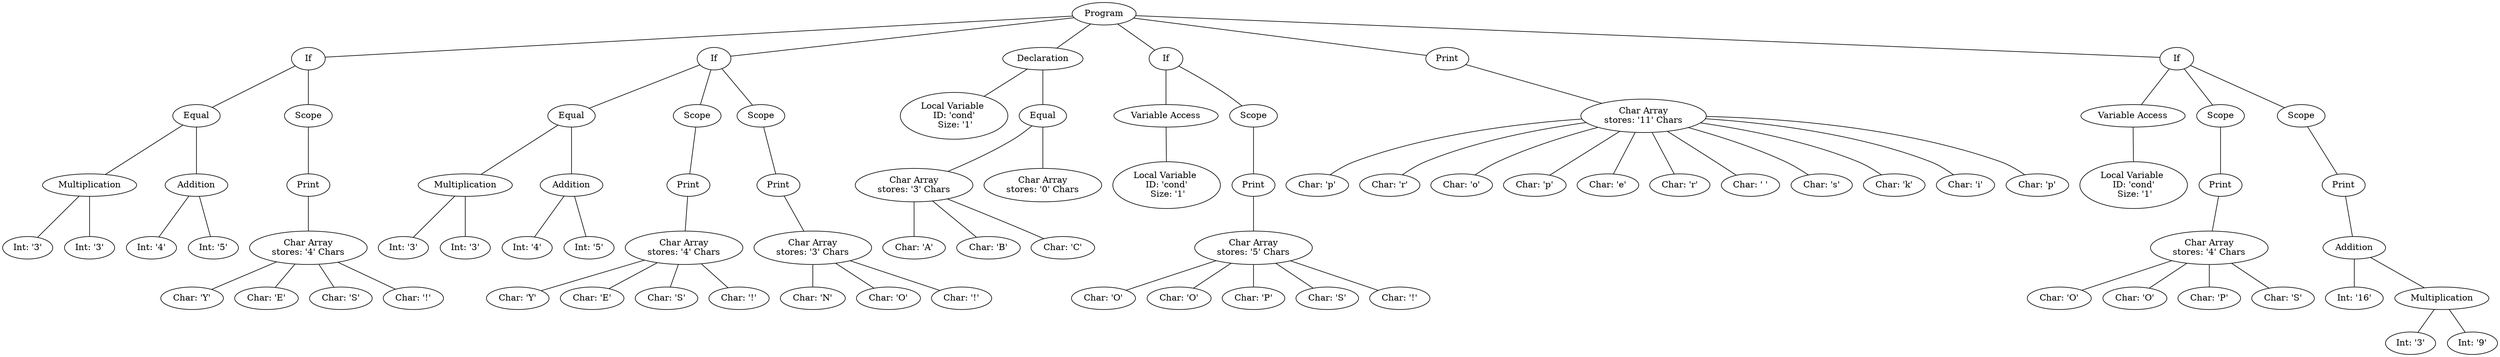 graph {
   KUiPPrka [label=<Program>];
   rvuSxOMj [label=<If>];
   JPHAMiez [label=<If>];
   bVmQIXbc [label=<Declaration>];
   cmfYgHIR [label=<If>];
   ZkSzjCgO [label=<Print>];
   MqYlrqTk [label=<If>];
   XjWKdZnc [label=<Equal>];
   fCaGkxne [label=<Scope>];
   gWZihlPd [label=<Equal>];
   mvPJrqjF [label=<Scope>];
   UVgGwdeh [label=<Scope>];
   KwgOPNlg [label=<Local Variable <br/>ID: 'cond'<br/> Size: '1'>];
   PyMjFuLo [label=<Equal>];
   PyKbFRWp [label=<Variable Access>];
   OzjOtdeP [label=<Scope>];
   ugCGhKry [label=<Char Array<br/>stores: '11' Chars>];
   fNiZnDUg [label=<Variable Access>];
   sUVKZKRX [label=<Scope>];
   AheERGCi [label=<Scope>];
   fMaXqyZP [label=<Multiplication>];
   TjmtSpkJ [label=<Addition>];
   DjUwBwOg [label=<Print>];
   PIqvahPs [label=<Multiplication>];
   yOngAtRT [label=<Addition>];
   VgUIZLtM [label=<Print>];
   yllGGtlt [label=<Print>];
   emHccKgw [label=<Char Array<br/>stores: '3' Chars>];
   cjussPJz [label=<Char Array<br/>stores: '0' Chars>];
   uYPGaepp [label=<Local Variable <br/>ID: 'cond'<br/> Size: '1'>];
   zXHeATYv [label=<Print>];
   oEtKJQrl [label=<Char: 'p'>];
   ffKEOOEu [label=<Char: 'r'>];
   deTgXoYp [label=<Char: 'o'>];
   hSWpGuty [label=<Char: 'p'>];
   wqOpzDIo [label=<Char: 'e'>];
   VrxjAscv [label=<Char: 'r'>];
   zgFrrrhf [label=<Char: ' '>];
   QxhGDpUk [label=<Char: 's'>];
   NxDHFCUZ [label=<Char: 'k'>];
   iCvPZcHw [label=<Char: 'i'>];
   oyjGNcnB [label=<Char: 'p'>];
   muQuXSdi [label=<Local Variable <br/>ID: 'cond'<br/> Size: '1'>];
   DjrLbsnI [label=<Print>];
   mAsNnsgy [label=<Print>];
   UIWtFDGl [label=<Int: '3'>];
   DROPZxTC [label=<Int: '3'>];
   ysROskYG [label=<Int: '4'>];
   pTseZdYj [label=<Int: '5'>];
   kvqmvNen [label=<Char Array<br/>stores: '4' Chars>];
   aqIZFCOm [label=<Int: '3'>];
   kIsYjeMb [label=<Int: '3'>];
   pBOBHckz [label=<Int: '4'>];
   rlLFMxuB [label=<Int: '5'>];
   azgbJxJj [label=<Char Array<br/>stores: '4' Chars>];
   oaNYbJdZ [label=<Char Array<br/>stores: '3' Chars>];
   oHocgLdM [label=<Char: 'A'>];
   UVOFHXuI [label=<Char: 'B'>];
   qshklVMT [label=<Char: 'C'>];
   XcqatXGj [label=<Char Array<br/>stores: '5' Chars>];
   glPQapAk [label=<Char Array<br/>stores: '4' Chars>];
   exNQIszl [label=<Addition>];
   TIkGxIuP [label=<Char: 'Y'>];
   LiONhbSY [label=<Char: 'E'>];
   ZnmfxWXi [label=<Char: 'S'>];
   KFlitFCK [label=<Char: '!'>];
   mLezpvSQ [label=<Char: 'Y'>];
   oVWrRpOH [label=<Char: 'E'>];
   hIpXEkFt [label=<Char: 'S'>];
   FIKNIfYL [label=<Char: '!'>];
   hzMQSeIM [label=<Char: 'N'>];
   pNtKeHCi [label=<Char: 'O'>];
   ZpWuXxlj [label=<Char: '!'>];
   LOXPfMOL [label=<Char: 'O'>];
   QKkVXAjT [label=<Char: 'O'>];
   DgvpJdvE [label=<Char: 'P'>];
   RVYdvfRZ [label=<Char: 'S'>];
   NGuUgZvv [label=<Char: '!'>];
   PLqmzgHc [label=<Char: 'O'>];
   qGbIlqop [label=<Char: 'O'>];
   jFwkoxye [label=<Char: 'P'>];
   ymhLxAQS [label=<Char: 'S'>];
   MvgNwdQz [label=<Int: '16'>];
   jnQYeskQ [label=<Multiplication>];
   UDEyQzkM [label=<Int: '3'>];
   MpvVEQOD [label=<Int: '9'>];
   
   { rank=same; KUiPPrka  }
   { rank=same; rvuSxOMj JPHAMiez bVmQIXbc cmfYgHIR ZkSzjCgO MqYlrqTk  }
   { rank=same; XjWKdZnc fCaGkxne gWZihlPd mvPJrqjF UVgGwdeh KwgOPNlg PyMjFuLo PyKbFRWp OzjOtdeP ugCGhKry fNiZnDUg sUVKZKRX AheERGCi  }
   { rank=same; fMaXqyZP TjmtSpkJ DjUwBwOg PIqvahPs yOngAtRT VgUIZLtM yllGGtlt emHccKgw cjussPJz uYPGaepp zXHeATYv oEtKJQrl ffKEOOEu deTgXoYp hSWpGuty wqOpzDIo VrxjAscv zgFrrrhf QxhGDpUk NxDHFCUZ iCvPZcHw oyjGNcnB muQuXSdi DjrLbsnI mAsNnsgy  }
   { rank=same; UIWtFDGl DROPZxTC ysROskYG pTseZdYj kvqmvNen aqIZFCOm kIsYjeMb pBOBHckz rlLFMxuB azgbJxJj oaNYbJdZ oHocgLdM UVOFHXuI qshklVMT XcqatXGj glPQapAk exNQIszl  }
   { rank=same; TIkGxIuP LiONhbSY ZnmfxWXi KFlitFCK mLezpvSQ oVWrRpOH hIpXEkFt FIKNIfYL hzMQSeIM pNtKeHCi ZpWuXxlj LOXPfMOL QKkVXAjT DgvpJdvE RVYdvfRZ NGuUgZvv PLqmzgHc qGbIlqop jFwkoxye ymhLxAQS MvgNwdQz jnQYeskQ  }
   { rank=same; UDEyQzkM MpvVEQOD  }
   

   ugCGhKry -- oEtKJQrl
   ugCGhKry -- ffKEOOEu
   ugCGhKry -- deTgXoYp
   ugCGhKry -- hSWpGuty
   ugCGhKry -- wqOpzDIo
   ugCGhKry -- VrxjAscv
   ugCGhKry -- zgFrrrhf
   ugCGhKry -- QxhGDpUk
   ugCGhKry -- NxDHFCUZ
   ugCGhKry -- iCvPZcHw
   ugCGhKry -- oyjGNcnB
   yllGGtlt -- oaNYbJdZ
   XjWKdZnc -- fMaXqyZP
   XjWKdZnc -- TjmtSpkJ
   PyMjFuLo -- emHccKgw
   PyMjFuLo -- cjussPJz
   JPHAMiez -- gWZihlPd
   JPHAMiez -- mvPJrqjF
   JPHAMiez -- UVgGwdeh
   fNiZnDUg -- muQuXSdi
   oaNYbJdZ -- hzMQSeIM
   oaNYbJdZ -- pNtKeHCi
   oaNYbJdZ -- ZpWuXxlj
   sUVKZKRX -- DjrLbsnI
   mvPJrqjF -- VgUIZLtM
   zXHeATYv -- XcqatXGj
   gWZihlPd -- PIqvahPs
   gWZihlPd -- yOngAtRT
   bVmQIXbc -- KwgOPNlg
   bVmQIXbc -- PyMjFuLo
   rvuSxOMj -- XjWKdZnc
   rvuSxOMj -- fCaGkxne
   UVgGwdeh -- yllGGtlt
   MqYlrqTk -- fNiZnDUg
   MqYlrqTk -- sUVKZKRX
   MqYlrqTk -- AheERGCi
   exNQIszl -- MvgNwdQz
   exNQIszl -- jnQYeskQ
   VgUIZLtM -- azgbJxJj
   PyKbFRWp -- uYPGaepp
   fCaGkxne -- DjUwBwOg
   AheERGCi -- mAsNnsgy
   cmfYgHIR -- PyKbFRWp
   cmfYgHIR -- OzjOtdeP
   azgbJxJj -- mLezpvSQ
   azgbJxJj -- oVWrRpOH
   azgbJxJj -- hIpXEkFt
   azgbJxJj -- FIKNIfYL
   DjUwBwOg -- kvqmvNen
   KUiPPrka -- rvuSxOMj
   KUiPPrka -- JPHAMiez
   KUiPPrka -- bVmQIXbc
   KUiPPrka -- cmfYgHIR
   KUiPPrka -- ZkSzjCgO
   KUiPPrka -- MqYlrqTk
   jnQYeskQ -- UDEyQzkM
   jnQYeskQ -- MpvVEQOD
   PIqvahPs -- aqIZFCOm
   PIqvahPs -- kIsYjeMb
   DjrLbsnI -- glPQapAk
   TjmtSpkJ -- ysROskYG
   TjmtSpkJ -- pTseZdYj
   glPQapAk -- PLqmzgHc
   glPQapAk -- qGbIlqop
   glPQapAk -- jFwkoxye
   glPQapAk -- ymhLxAQS
   ZkSzjCgO -- ugCGhKry
   kvqmvNen -- TIkGxIuP
   kvqmvNen -- LiONhbSY
   kvqmvNen -- ZnmfxWXi
   kvqmvNen -- KFlitFCK
   emHccKgw -- oHocgLdM
   emHccKgw -- UVOFHXuI
   emHccKgw -- qshklVMT
   yOngAtRT -- pBOBHckz
   yOngAtRT -- rlLFMxuB
   mAsNnsgy -- exNQIszl
   OzjOtdeP -- zXHeATYv
   fMaXqyZP -- UIWtFDGl
   fMaXqyZP -- DROPZxTC
   XcqatXGj -- LOXPfMOL
   XcqatXGj -- QKkVXAjT
   XcqatXGj -- DgvpJdvE
   XcqatXGj -- RVYdvfRZ
   XcqatXGj -- NGuUgZvv
   
}